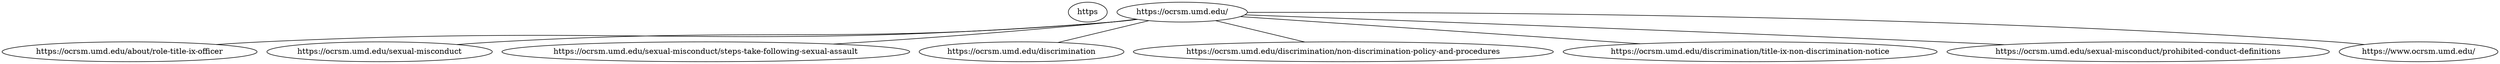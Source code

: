 strict graph  {
https [child_link="['https://ocrsm.umd.edu/about/role-title-ix-officer', 'https://ocrsm.umd.edu/sexual-misconduct', 'https://ocrsm.umd.edu/sexual-misconduct/steps-take-following-sexual-assault', 'https://ocrsm.umd.edu/discrimination', 'https://ocrsm.umd.edu/discrimination/non-discrimination-policy-and-procedures', 'https://ocrsm.umd.edu/discrimination/title-ix-non-discrimination-notice', 'https://ocrsm.umd.edu/sexual-misconduct/prohibited-conduct-definitions', 'https://ocrsm.umd.edu/discrimination/title-ix-non-discrimination-notice', 'https://www.ocrsm.umd.edu/']", data="b'\nHome | Office of Civil Rights & Sexual Misconduct\nSkip to main content\nMain Menu\nAbout\nRole of Title IX Officer\nStaff Directory\nContact Us\nSexual Misconduct\nReporting Obligations for Faculty\nReporting Obligations of Supervisory Staff\nSteps To Take Following A Sexual Assault\nProhibited Conduct Definitions\nFrequently Asked Questions\nForms\nAnnual Reports\nDiscrimination\nNon-Discrimination Policy and Procedures\nTitle IX Non-Discrimination Notice\nDisability & Accessibility Procedures\nPregnant/Parenting Students\nResources\nOn-Campus Confidential Resources\nUniversity Resources\nOff-Campus Confidential Resources\nResources for Specific Populations\nFederal Resources\nTraining & Events\nAvailable Courses\nLive Training Available\nNew Employees\nGraduate Students\nTraining Materials\nUpcoming Events\nCampus Involvement\nFile a Report\nOffice of Civil Rights & Sexual Misconduct\nQuestions? Need help? Contact Us:\nCall 301-405-1142\nHealth-Related Precautions\nThe Office of Civil Rights and Sexual Misconduct (OCRSM) supports the University of Maryland\xe2\x80\x99s commitment to a working and learning environment free from sexual misconduct and discrimination. OCRSM staff continue to practice the suggested health-related precautions. OCRSM staff remain available for scheduled appointments.\nTo speak with an OCRSM staff member\nCall 301-405-1142\xc2\xa0\xc2\xa0\xc2\xa0\xc2\xa0Email titleixcoordinator@umd.edu\nOffice Overview\nThe Office of Civil Rights and Sexual Misconduct (OCRSM) administers the University of Maryland\'s non-discrimination policies and works to foster a learning and working environment free from all forms of discrimination and harassment, including sexual misconduct. OCRSM is sometimes referred to as the Title IX Office.\nOCRSM administers University policies and procedures prohibiting and addressing discrimination and harassment based on race, color, sex, gender identity or expression, sexual orientation, marital status, age, national origin, political affiliation, physical or mental disability, religion, protected veteran status or any other legally protected characteristic.\nContact Us\nTITLE IX NON-DISCRIMINATION NOTICE\nImage Description: Graphic created by the Office of Civil Rights & Sexual Misconduct with a purple background and the title \"Terps for Title IX\" with the caption \"Celebrating the 50th anniversary of Title IX.\"\nQuick Exit\nTitle IX Non-Discrimination Notice\nCall Us at 301-405-1142\nContact Us\nFile a Report Securely\nOffice of Civil Rights & Sexual Misconduct\n4200 Lehigh Rd, University of Maryland, College Park, MD 20742\n301-405-1142\n\xc2\xb7\ntitleIXcoordinator@umd.edu\nVisit our Twitter\nVisit our Facebook\nVisit our Instagram\nVisit our Youtube\nInformation for Visitors\nFAQ\'s\nContact Us\nCareers\nOffice of Civil Rights & Sexual Misconduct\nUMD Police Department\nAccessibility\nPolicies & Procedures\nPublic Records Request\nBack to Top'"];
https [child_link="['https://ocrsm.umd.edu/about/role-title-ix-officer', 'https://ocrsm.umd.edu/sexual-misconduct', 'https://ocrsm.umd.edu/sexual-misconduct/steps-take-following-sexual-assault', 'https://ocrsm.umd.edu/discrimination', 'https://ocrsm.umd.edu/discrimination/non-discrimination-policy-and-procedures', 'https://ocrsm.umd.edu/discrimination/title-ix-non-discrimination-notice', 'https://ocrsm.umd.edu/about/role-title-ix-officer', 'https://ocrsm.umd.edu/discrimination/title-ix-non-discrimination-notice', 'https://www.ocrsm.umd.edu/']", data="b\"\nRole of Title IX Officer | Office of Civil Rights & Sexual Misconduct\nSkip to main content\nMain Menu\nAbout\nRole of Title IX Officer\nStaff Directory\nContact Us\nSexual Misconduct\nReporting Obligations for Faculty\nReporting Obligations of Supervisory Staff\nSteps To Take Following A Sexual Assault\nProhibited Conduct Definitions\nFrequently Asked Questions\nForms\nAnnual Reports\nDiscrimination\nNon-Discrimination Policy and Procedures\nTitle IX Non-Discrimination Notice\nDisability & Accessibility Procedures\nPregnant/Parenting Students\nResources\nOn-Campus Confidential Resources\nUniversity Resources\nOff-Campus Confidential Resources\nResources for Specific Populations\nFederal Resources\nTraining & Events\nAvailable Courses\nLive Training Available\nNew Employees\nGraduate Students\nTraining Materials\nUpcoming Events\nCampus Involvement\nFile a Report\nAbout\nThe Current Page is Role of Title IX Officer\nStaff Directory\nContact Us\nHome\nAbout\nRole of Title IX Officer\nRole of Title IX Officer\nThe Title IX Officer assumes compliance oversight for the listed areas:\nLead\nAssumes leadership and direction of the University compliance efforts and education of the campus community regarding Title IX rights and responsibilities, and University non-discrimination policies, including the processes for reporting for purposes of resolution;\nLeads and monitors the University\xe2\x80\x99s overall implementation of federal and state civil rights compliance;\nMaintains current knowledge of emerging regulatory trends and requirements, federal and state laws, and applicable University policies related to Title IX, and other federal and state civil rights statutes;\nMonitor\nMonitors and implements Title IX compliance, in accordance with statutory and regulatory requirements, federal and state laws, and applicable University policies;\nMonitors and implements compliance with other federal and state civil rights statutes;\nReview\nReviews education/training programs and data/records pertaining to sexual misconduct reports, investigations, and policy violation determinations;\nIncorporates input from community partners to assess effectiveness of campus efforts to prevent sexual misconduct and discrimination;\nRecommends changes, as appropriate, to senior administrators;\nTrain, Develop, and Implement\nDevelops, implements, and coordinates training for the campus community, including but not limited to: students, faculty, and staff; Responsible University Employees (RUE); informal resolution facilitators, investigators, and hearing officers, appellate hearing officers of resolution processes;\nReport and Resolve\nManages the reporting and resolution processes of sexual misconduct allegations, including the Informal Resolution and Investigation/Adjudication processes;\nEnsure prompt, fair, impartial, and free from conflict of interest and bias;\nCollaborate\nCollaborates with campus departments and local community agencies including, but not limited to: University Health Center, Counseling Center, Office of Student Conduct, Department of Fraternity and Sorority Life, Department of Resident Life, University Human Resources, and Office of Faculty Affairs to oversee reports and education of sexual misconduct and discrimination;\nCollaborates with Undergraduate Student, Graduate Student, Staff, and Faculty Ombuds Officers and the University Equity Officers in monitoring emerging cases and assisting complainants; and\nConsults and collaborates with the Office of General Counsel on specific legal issues and current regulatory activities and developments.\nQuick Exit\nTitle IX Non-Discrimination Notice\nCall Us at 301-405-1142\nContact Us\nFile a Report Securely\nOffice of Civil Rights & Sexual Misconduct\n4200 Lehigh Rd, University of Maryland, College Park, MD 20742\n301-405-1142\n\xc2\xb7\ntitleIXcoordinator@umd.edu\nVisit our Twitter\nVisit our Facebook\nVisit our Instagram\nVisit our Youtube\nInformation for Visitors\nFAQ's\nContact Us\nCareers\nOffice of Civil Rights & Sexual Misconduct\nUMD Police Department\nAccessibility\nPolicies & Procedures\nPublic Records Request\nBack to Top\""];
https [child_link="['https://ocrsm.umd.edu/about/role-title-ix-officer', 'https://ocrsm.umd.edu/sexual-misconduct', 'https://ocrsm.umd.edu/sexual-misconduct/steps-take-following-sexual-assault', 'https://ocrsm.umd.edu/discrimination', 'https://ocrsm.umd.edu/discrimination/non-discrimination-policy-and-procedures', 'https://ocrsm.umd.edu/discrimination/title-ix-non-discrimination-notice', 'https://ocrsm.umd.edu/sexual-misconduct', 'https://ocrsm.umd.edu/sexual-misconduct/steps-take-following-sexual-assault', 'https://ocrsm.umd.edu/discrimination', 'https://ocrsm.umd.edu/file-report', 'https://ocrsm.umd.edu/sexual-misconduct/steps-take-following-sexual-assault', 'https://policies.umd.edu/policy/b2b4c087-8d3f-4a09-bb23-03d9562caa92/', 'https://policies.umd.edu/policy/b2b4c087-8d3f-4a09-bb23-03d9562caa92/', 'https://ocrsm.umd.edu/sexual-misconduct/annual-reports/student-sexual-misconduct-reports-2020-21-and-2021-22', 'https://ocrsm.umd.edu/node/93', 'https://ocrsm.umd.edu/sites/default/files/2020-07/OCRSM_Report_2019.pdf', 'https://ocrsm.umd.edu/sites/default/files/2022-04/UNIVERSITY%20OF%20MARYLAND%20STUDENT%20SEXUAL%20MISCONDUCT%20REPORT%202017-2018%20%282%29%20%281%29.pdf', 'https://ocrsm.umd.edu/sites/default/files/2021-05/ocrsm-report-2017.pdf', 'http://ocrsm.umd.edu/sites/default/files/2021-05/ocrsm-report-2016.pdf', 'http://ocrsm.umd.edu/sites/default/files/2021-05/ocrsm-report-2015.pdf', 'https://ocrsm.umd.edu/discrimination/title-ix-non-discrimination-notice', 'https://www.ocrsm.umd.edu/']", data="b\"\nSexual Misconduct | Office of Civil Rights & Sexual Misconduct\nSkip to main content\nMain Menu\nAbout\nRole of Title IX Officer\nStaff Directory\nContact Us\nSexual Misconduct\nReporting Obligations for Faculty\nReporting Obligations of Supervisory Staff\nSteps To Take Following A Sexual Assault\nProhibited Conduct Definitions\nFrequently Asked Questions\nForms\nAnnual Reports\nDiscrimination\nNon-Discrimination Policy and Procedures\nTitle IX Non-Discrimination Notice\nDisability & Accessibility Procedures\nPregnant/Parenting Students\nResources\nOn-Campus Confidential Resources\nUniversity Resources\nOff-Campus Confidential Resources\nResources for Specific Populations\nFederal Resources\nTraining & Events\nAvailable Courses\nLive Training Available\nNew Employees\nGraduate Students\nTraining Materials\nUpcoming Events\nCampus Involvement\nFile a Report\nHome\nAbout\nThe Current Page is Sexual Misconduct\nReporting Obligations for Faculty\nReporting Obligations of Supervisory Staff\nSteps To Take Following A Sexual Assault\nProhibited Conduct Definitions\nFrequently Asked Questions\nForms\nAnnual Reports\nDiscrimination\nPregnant/Parenting Students\nResources\nTraining & Events\nFile a Report\nHome\nSexual Misconduct\nSexual Misconduct\nThe University of Maryland is committed to maintaining a working and learning environment free from sexual harassment and sexual misconduct, including sexual assault, dating and domestic violence/abuse, sexual exploitation, and sexual intimidation (collectively known as \xe2\x80\x9cProhibited Conduct\xe2\x80\x9d). The complete policies and procedures can be found in Section VI of the Policies section on the president's site.\nReport Sexual Misconduct\nSteps to Take Following a Sexual Assault\nPolicy\nUniversity of Maryland Policy and Procedures on Sexual Harassment and Other Sexual Misconduct\nView the policy\nSexual Misconduct Policy Summary\nView the document\nSexual Harassment and Other Sexual Misconduct Process\nView the diagram\nFAQ\xe2\x80\x99S FOR PARENTS AND ADVISORS\nSUPPORTIVE MEASURES GRAPHIC\nResumen de la P\xc3\xb3liza y los Procedimientosn de OCRSM (Espa\xc3\xb1ol)\nReporting Obligations\nReporting Obligations of Supervisory Staff\nAll UMD Employees in Supervisory Roles\nReview Obligations\nReporting Obligations for Faculty\nReporting Obligations for Faculty, Teaching Assistants, and Academic Advisors\nReview Obligations\nProhibited Conduct\nProhibited Conduct can occur between strangers or acquaintances, including people involved in an intimate or sexual relationship. Prohibited Conduct can be committed by any person, regardless of gender identity, and can occur between people of the same or different sex, sexual orientation, or gender expression.\nFor the specific policy definitions of prohibited conduct, refer to University of Maryland Sexual Misconduct Policy & Procedures on the president's site.\nRead More about Prohibited Conduct\xe2\x86\x92\nAnnual Sexual Misconduct Reports\nUMD Student Sexual Misconduct Reports 2020-21 and 2021-22\nUMD Student Sexual Misconduct Report 2019-2020\nUMD Student Sexual Misconduct Report 2018-2019 (pdf)\nUMD Student Sexual Misconduct Report 2017-2018 (pdf)\nUMD Student Sexual Misconduct Report 2016-2017 (pdf)\nUMD Student Sexual Misconduct Report 2015-2016 (pdf)\nUMD Student Sexual Misconduct Report 2014-2015 (pdf)\nQuick Exit\nTitle IX Non-Discrimination Notice\nCall Us at 301-405-1142\nContact Us\nFile a Report Securely\nOffice of Civil Rights & Sexual Misconduct\n4200 Lehigh Rd, University of Maryland, College Park, MD 20742\n301-405-1142\n\xc2\xb7\ntitleIXcoordinator@umd.edu\nVisit our Twitter\nVisit our Facebook\nVisit our Instagram\nVisit our Youtube\nInformation for Visitors\nFAQ's\nContact Us\nCareers\nOffice of Civil Rights & Sexual Misconduct\nUMD Police Department\nAccessibility\nPolicies & Procedures\nPublic Records Request\nBack to Top\""];
https [child_link="['https://ocrsm.umd.edu/about/role-title-ix-officer', 'https://ocrsm.umd.edu/sexual-misconduct', 'https://ocrsm.umd.edu/sexual-misconduct/steps-take-following-sexual-assault', 'https://ocrsm.umd.edu/discrimination', 'https://ocrsm.umd.edu/discrimination/non-discrimination-policy-and-procedures', 'https://ocrsm.umd.edu/discrimination/title-ix-non-discrimination-notice', 'https://ocrsm.umd.edu/sexual-misconduct', 'https://ocrsm.umd.edu/sexual-misconduct/steps-take-following-sexual-assault', 'https://ocrsm.umd.edu/sexual-misconduct', 'https://www.umms.org/capital/health-services/domestic-violence-sexual-assault', 'https://ocrsm.umd.edu/sites/default/files/2021-04/sexual_harrassment_other_sexual_misconduct_process.pdf', 'https://ocrsm.umd.edu/discrimination/title-ix-non-discrimination-notice', 'https://www.ocrsm.umd.edu/']", data="b\"\nSteps To Take Following A Sexual Assault | Office of Civil Rights & Sexual Misconduct\nSkip to main content\nMain Menu\nAbout\nRole of Title IX Officer\nStaff Directory\nContact Us\nSexual Misconduct\nReporting Obligations for Faculty\nReporting Obligations of Supervisory Staff\nSteps To Take Following A Sexual Assault\nProhibited Conduct Definitions\nFrequently Asked Questions\nForms\nAnnual Reports\nDiscrimination\nNon-Discrimination Policy and Procedures\nTitle IX Non-Discrimination Notice\nDisability & Accessibility Procedures\nPregnant/Parenting Students\nResources\nOn-Campus Confidential Resources\nUniversity Resources\nOff-Campus Confidential Resources\nResources for Specific Populations\nFederal Resources\nTraining & Events\nAvailable Courses\nLive Training Available\nNew Employees\nGraduate Students\nTraining Materials\nUpcoming Events\nCampus Involvement\nFile a Report\nSexual Misconduct\nReporting Obligations for Faculty\nReporting Obligations of Supervisory Staff\nThe Current Page is Steps To Take Following A Sexual Assault\nProhibited Conduct Definitions\nFrequently Asked Questions\nForms\nAnnual Reports\nHome\nSexual Misconduct\nSteps To Take Following A Sexual Assault\nSteps To Take Following A Sexual Assault\nGet to a Safe Place and Seek Emotional Support\nTalking with a trusted friend or relative or someone who is professionally trained to deal with sexual assault like a confidential CARE advocate or mental health professional at the University Health Center can help you make decisions about what to do. Whether you decide to go to law enforcement or not, it is important to take care of your own emotional needs. Professional counseling may be beneficial.\nPreserve Evidence\nIf possible, consider taking steps to preserve physical evidence - on the body and at the location of an assault. It is important not to shower or bathe, eat or drink, brush teeth or gargle, change clothes, urinate or defecate, brush or comb hair, or smoke. Clothing worn at the time of an assault should not be washed but placed in a paper bag \xe2\x80\x9cas is\xe2\x80\x9d and brought to the hospital. In order to avoid forgetting important details, write down the facts about the accused and the assault.\nSeek Medical Attention\nIt is important to seek medical attention as soon as possible. \xc2\xa0A medical examination will ensure appropriate medical treatment, including testing for pregnancy or sexually transmitted infections. Persons who experience sexual assault can access a Sexual Assault Forensic Exam (SAFE) within 72 hours of an assault. Each Maryland county has a hospital that provides SAFE exams. A SAFE exam is available at UM Capital Region Medical Center. To find a SAFE provider in other counties call 1-800-656-4653. SAFE exams and attention to medical needs are available without having to reveal a person\xe2\x80\x99s identity to the police.\nThe Domestic Violence and Sexual Assault Center at the University of Maryland Capital Region Medical CenterHelp Hotline: 240-677-2337\xc2\xa0(24-hour\xc2\xa0Hotline) or 24-hours/7 days a week\nDomestic Violence and Sexual Assault\nUniversity of Maryland Police Department (UMPD)\nUMPD will assist Complainants with a police escort to the hospital in notifying other law enforcement authorities in other jurisdictions, as appropriate.\nTo report to UMPD, please call 301-405-3333 or 911.\nCallers may also dial 301-405-3555 or via mobile phone #3333.\nRegardless of where the incident occurred, call 911 in an emergency.\nGet to a Safe Place and Seek Emotional Support\nTalking with a trusted friend or relative or someone who is professionally trained to deal with sexual assault like a confidential CARE advocate or mental health professional at the University Health Center can help you make decisions about what to do. Whether you decide to go to law enforcement or not, it is important to take care of your own emotional needs. Professional counseling may be beneficial.\nPreserve Evidence\nIf possible, consider taking steps to preserve physical evidence - on the body and at the location of an assault. It is important not to shower or bathe, eat or drink, brush teeth or gargle, change clothes, urinate or defecate, brush or comb hair, or smoke. Clothing worn at the time of an assault should not be washed but placed in a paper bag \xe2\x80\x9cas is\xe2\x80\x9d and brought to the hospital. In order to avoid forgetting important details, write down the facts about the accused and the assault.\nSeek Medical Attention\nIt is important to seek medical attention as soon as possible. \xc2\xa0A medical examination will ensure appropriate medical treatment, including testing for pregnancy or sexually transmitted infections. Persons who experience sexual assault can access a Sexual Assault Forensic Exam (SAFE) within 72 hours of an assault. Each Maryland county has a hospital that provides SAFE exams. A SAFE exam is available at UM Capital Region Medical Center. To find a SAFE provider in other counties call 1-800-656-4653. SAFE exams and attention to medical needs are available without having to reveal a person\xe2\x80\x99s identity to the police.\nView the diagram of the Sexual Harassment and Other Sexual Misconduct Process\nQuick Exit\nTitle IX Non-Discrimination Notice\nCall Us at 301-405-1142\nContact Us\nFile a Report Securely\nOffice of Civil Rights & Sexual Misconduct\n4200 Lehigh Rd, University of Maryland, College Park, MD 20742\n301-405-1142\n\xc2\xb7\ntitleIXcoordinator@umd.edu\nVisit our Twitter\nVisit our Facebook\nVisit our Instagram\nVisit our Youtube\nInformation for Visitors\nFAQ's\nContact Us\nCareers\nOffice of Civil Rights & Sexual Misconduct\nUMD Police Department\nAccessibility\nPolicies & Procedures\nPublic Records Request\nBack to Top\""];
https [child_link="['https://ocrsm.umd.edu/about/role-title-ix-officer', 'https://ocrsm.umd.edu/sexual-misconduct', 'https://ocrsm.umd.edu/sexual-misconduct/steps-take-following-sexual-assault', 'https://ocrsm.umd.edu/discrimination', 'https://ocrsm.umd.edu/discrimination/non-discrimination-policy-and-procedures', 'https://ocrsm.umd.edu/discrimination/title-ix-non-discrimination-notice', 'https://ocrsm.umd.edu/sexual-misconduct', 'https://ocrsm.umd.edu/discrimination', 'https://ocrsm.umd.edu/discrimination/non-discrimination-policy-and-procedures', 'https://ocrsm.umd.edu/discrimination/title-ix-non-discrimination-notice', 'https://ocrsm.umd.edu/discrimination/title-ix-non-discrimination-notice', 'https://www.ocrsm.umd.edu/']", data="b\"\nDiscrimination | Office of Civil Rights & Sexual Misconduct\nSkip to main content\nMain Menu\nAbout\nRole of Title IX Officer\nStaff Directory\nContact Us\nSexual Misconduct\nReporting Obligations for Faculty\nReporting Obligations of Supervisory Staff\nSteps To Take Following A Sexual Assault\nProhibited Conduct Definitions\nFrequently Asked Questions\nForms\nAnnual Reports\nDiscrimination\nNon-Discrimination Policy and Procedures\nTitle IX Non-Discrimination Notice\nDisability & Accessibility Procedures\nPregnant/Parenting Students\nResources\nOn-Campus Confidential Resources\nUniversity Resources\nOff-Campus Confidential Resources\nResources for Specific Populations\nFederal Resources\nTraining & Events\nAvailable Courses\nLive Training Available\nNew Employees\nGraduate Students\nTraining Materials\nUpcoming Events\nCampus Involvement\nFile a Report\nHome\nAbout\nSexual Misconduct\nThe Current Page is Discrimination\nNon-Discrimination Policy and Procedures\nTitle IX Non-Discrimination Notice\nDisability & Accessibility Procedures\nPregnant/Parenting Students\nResources\nTraining & Events\nFile a Report\nHome\nDiscrimination\nDiscrimination\nThe University of Maryland is committed to creating and maintaining an educational, working and living enviroment that is free from discrimination and harassment.\nNon-Discrimination Policy and Procedures\nView summary of key provisions\nTitle IX Non-Discrimination Notice\nView summary of key provisions\nDisability & Accessibility Procedures\nView summary of key provisions\nQuick Exit\nTitle IX Non-Discrimination Notice\nCall Us at 301-405-1142\nContact Us\nFile a Report Securely\nOffice of Civil Rights & Sexual Misconduct\n4200 Lehigh Rd, University of Maryland, College Park, MD 20742\n301-405-1142\n\xc2\xb7\ntitleIXcoordinator@umd.edu\nVisit our Twitter\nVisit our Facebook\nVisit our Instagram\nVisit our Youtube\nInformation for Visitors\nFAQ's\nContact Us\nCareers\nOffice of Civil Rights & Sexual Misconduct\nUMD Police Department\nAccessibility\nPolicies & Procedures\nPublic Records Request\nBack to Top\""];
https [child_link="['https://ocrsm.umd.edu/about/role-title-ix-officer', 'https://ocrsm.umd.edu/sexual-misconduct', 'https://ocrsm.umd.edu/sexual-misconduct/steps-take-following-sexual-assault', 'https://ocrsm.umd.edu/discrimination', 'https://ocrsm.umd.edu/discrimination/non-discrimination-policy-and-procedures', 'https://ocrsm.umd.edu/discrimination/title-ix-non-discrimination-notice', 'https://ocrsm.umd.edu/discrimination', 'https://ocrsm.umd.edu/discrimination/non-discrimination-policy-and-procedures', 'https://ocrsm.umd.edu/discrimination/title-ix-non-discrimination-notice', 'https://ocrsm.umd.edu/discrimination', 'https://president.umd.edu/sites/president.umd.edu/files/files/documents/policies/VI-100B.pdf', 'https://ocrsm.umd.edu/discrimination/title-ix-non-discrimination-notice', 'https://www.ocrsm.umd.edu/']", data="b\"\nNon-Discrimination Policy and Procedures | Office of Civil Rights & Sexual Misconduct\nSkip to main content\nMain Menu\nAbout\nRole of Title IX Officer\nStaff Directory\nContact Us\nSexual Misconduct\nReporting Obligations for Faculty\nReporting Obligations of Supervisory Staff\nSteps To Take Following A Sexual Assault\nProhibited Conduct Definitions\nFrequently Asked Questions\nForms\nAnnual Reports\nDiscrimination\nNon-Discrimination Policy and Procedures\nTitle IX Non-Discrimination Notice\nDisability & Accessibility Procedures\nPregnant/Parenting Students\nResources\nOn-Campus Confidential Resources\nUniversity Resources\nOff-Campus Confidential Resources\nResources for Specific Populations\nFederal Resources\nTraining & Events\nAvailable Courses\nLive Training Available\nNew Employees\nGraduate Students\nTraining Materials\nUpcoming Events\nCampus Involvement\nFile a Report\nDiscrimination\nThe Current Page is Non-Discrimination Policy and Procedures\nTitle IX Non-Discrimination Notice\nDisability & Accessibility Procedures\nHome\nDiscrimination\nNon-Discrimination Policy and Procedures\nNon-Discrimination Policy and Procedures\nSummary of Key Provisions\nThis Policy prohibits discrimination on the basis of \xe2\x80\x9cprotected classes.\xe2\x80\x9d Retaliation against any individual who files a complaint or participates in an investigation under this Policy is strictly prohibited. University programs, activities and facilities are available to all without regard to specific \xe2\x80\x9cprotected classes\xe2\x80\x9d which include: race, color, sex, gender identity or expression, sexual orientation, marital status, age, national origin, political affiliation, physical or mental disability, religion, protected veteran status, genetic information, or any other legally protected class.\nThe Full policy is available on the President's site (pdf)\nDiscrimination\nHarassment\nRetaliation\nDiscrimination is unequal treatment based on a legally protected status that is serious enough to unreasonably interfere with or limit an individual\xe2\x80\x99s ability to participate in or benefit from a University program or activity, or that otherwise negatively affects a term or condition of the individual\xe2\x80\x99s employment or education.\nHarassment is discrimination in the form of unwelcome conduct based on a person\xe2\x80\x99s protected status that negatively affects the particular individual and also would negatively affect a reasonable person under the same circumstances. Harassment in violation of this Policy depends on the totality of the circumstances, including the nature, frequency and duration of the conduct, the location and context in which it occurs, and the status of the individuals involved. Harassment can be verbal, physical, written, graphic, electronic or otherwise displayed or communicated.\nRetaliation is action(s) taken against an individual because they reported discrimination, filed a complaint of discrimination, or participated in an investigation or proceeding concerning a discrimination complaint.\nWho Does This Policy Apply To?\nThis policy applies to students, faculty, staff, visitors, trainees, volunteers, applicants, vendors and contractors.\nIs There A Time Limit To Make A Complaint?\nYes. Complaints should be made within 90 business days of the incident.\nCan I Make The Same Complaint Under another University Policy?\nNo. Generally, a complaint about a specific incident cannot also be addressed under more than one University Policy. Complainants must choose which policy they want to file a complaint under, i.e. Staff Grievance Policy, Student Arbitrary and Capricious Grading Policy, etc.\nWhere Do I Report Discrimination or Harassment?\nIndividuals who believe they may have experienced violations of this Policy are encouraged to promptly file a complaint with the Office of Civil Rights and Sexual Misconduct (OCRSM) within 90 days here.\nDSIRCIMINATION REPORT FORM\nCall 301-405-1142\nWhere Do I Report Hate Bias Incidents?\nFor more information about hate/bias incident support services\xc2\xa0please visit diversity.umd.edu.\nReport a Hate/Bias Incident\nQuick Exit\nTitle IX Non-Discrimination Notice\nCall Us at 301-405-1142\nContact Us\nFile a Report Securely\nOffice of Civil Rights & Sexual Misconduct\n4200 Lehigh Rd, University of Maryland, College Park, MD 20742\n301-405-1142\n\xc2\xb7\ntitleIXcoordinator@umd.edu\nVisit our Twitter\nVisit our Facebook\nVisit our Instagram\nVisit our Youtube\nInformation for Visitors\nFAQ's\nContact Us\nCareers\nOffice of Civil Rights & Sexual Misconduct\nUMD Police Department\nAccessibility\nPolicies & Procedures\nPublic Records Request\nBack to Top\""];
https [child_link="['https://ocrsm.umd.edu/about/role-title-ix-officer', 'https://ocrsm.umd.edu/sexual-misconduct', 'https://ocrsm.umd.edu/sexual-misconduct/steps-take-following-sexual-assault', 'https://ocrsm.umd.edu/discrimination', 'https://ocrsm.umd.edu/discrimination/non-discrimination-policy-and-procedures', 'https://ocrsm.umd.edu/discrimination/title-ix-non-discrimination-notice', 'https://ocrsm.umd.edu/discrimination', 'https://ocrsm.umd.edu/discrimination/non-discrimination-policy-and-procedures', 'https://ocrsm.umd.edu/discrimination/title-ix-non-discrimination-notice', 'https://ocrsm.umd.edu/discrimination', 'https://acrobat.adobe.com/link/track?uri=urn%3Aaaid%3Ascds%3AUS%3A8314638f-ee0d-44e8-bec0-0c1197814350', 'https://ocrsm.umd.edu/discrimination/title-ix-non-discrimination-notice', 'https://www.ocrsm.umd.edu/']", data="b\"\nTitle IX Non-Discrimination Notice | Office of Civil Rights & Sexual Misconduct\nSkip to main content\nMain Menu\nAbout\nRole of Title IX Officer\nStaff Directory\nContact Us\nSexual Misconduct\nReporting Obligations for Faculty\nReporting Obligations of Supervisory Staff\nSteps To Take Following A Sexual Assault\nProhibited Conduct Definitions\nFrequently Asked Questions\nForms\nAnnual Reports\nDiscrimination\nNon-Discrimination Policy and Procedures\nTitle IX Non-Discrimination Notice\nDisability & Accessibility Procedures\nPregnant/Parenting Students\nResources\nOn-Campus Confidential Resources\nUniversity Resources\nOff-Campus Confidential Resources\nResources for Specific Populations\nFederal Resources\nTraining & Events\nAvailable Courses\nLive Training Available\nNew Employees\nGraduate Students\nTraining Materials\nUpcoming Events\nCampus Involvement\nFile a Report\nDiscrimination\nNon-Discrimination Policy and Procedures\nThe Current Page is Title IX Non-Discrimination Notice\nDisability & Accessibility Procedures\nHome\nDiscrimination\nTitle IX Non-Discrimination Notice\nTitle IX Non-Discrimination Notice\nThe University of Maryland (UMD) does not discriminate on the basis of sex, gender identity or expression, sexual orientation, race, color religion, national origin, ethnicity, physical or mental disability, protected veteran status, age, genetic information or any other characteristic protected by law in its programs and activities. Specifically, Title IX prohibits discrimination on the basis of sex in UMD programs and activities, including with respect to admission and employment.\nTitle IX Notice of Non-Discrimination (pdf)\nThe following office has been designated to handle or coordinate inquiries regarding UMD's non-discrimination policies and Title IX:\nFor Sexual Misconduct, Title IX and Non-Discrimination Policy inquiries:\nDirector and Title IX Coordinator, Angela Nastase, JD\nOffice of Civil Rights & Sexual Misconduct\n3101 Susquehanna Hall4200 Lehigh Road\nCollege Park, MD 20742\nEmail: titleixcoordinator@umd.edu\nEmail:anastase@umd.edu\nCall: 301-405-1142\nFor information on non-discrimination, including Title IX inquiries, you may also contact:\nThe Office for Civil Rights, Philadelphia Office\nU.S. Department of Education\nThe Wanamaker Building, Suite 515100 Penn Square East\nPhiladelphia, PA 19107\nEmail: OCR.Philadelphia@ed.gov\nCall: 215-656-8541\nFax: 215-656-8605\nQuick Exit\nTitle IX Non-Discrimination Notice\nCall Us at 301-405-1142\nContact Us\nFile a Report Securely\nOffice of Civil Rights & Sexual Misconduct\n4200 Lehigh Rd, University of Maryland, College Park, MD 20742\n301-405-1142\n\xc2\xb7\ntitleIXcoordinator@umd.edu\nVisit our Twitter\nVisit our Facebook\nVisit our Instagram\nVisit our Youtube\nInformation for Visitors\nFAQ's\nContact Us\nCareers\nOffice of Civil Rights & Sexual Misconduct\nUMD Police Department\nAccessibility\nPolicies & Procedures\nPublic Records Request\nBack to Top\""];
https [child_link="['https://ocrsm.umd.edu/about/role-title-ix-officer', 'https://ocrsm.umd.edu/sexual-misconduct', 'https://ocrsm.umd.edu/sexual-misconduct/steps-take-following-sexual-assault', 'https://ocrsm.umd.edu/discrimination', 'https://ocrsm.umd.edu/discrimination/non-discrimination-policy-and-procedures', 'https://ocrsm.umd.edu/discrimination/title-ix-non-discrimination-notice', 'https://ocrsm.umd.edu/sexual-misconduct', 'https://ocrsm.umd.edu/sexual-misconduct/steps-take-following-sexual-assault', 'https://ocrsm.umd.edu/sexual-misconduct', 'https://policies.umd.edu/policy/b2b4c087-8d3f-4a09-bb23-03d9562caa92/', 'https://ocrsm.umd.edu/sexual-misconduct/prohibited-conduct-definitions#harassment', 'https://ocrsm.umd.edu/discrimination/title-ix-non-discrimination-notice', 'https://www.ocrsm.umd.edu/']", data="b\"\nProhibited Conduct Definitions | Office of Civil Rights & Sexual Misconduct\nSkip to main content\nMain Menu\nAbout\nRole of Title IX Officer\nStaff Directory\nContact Us\nSexual Misconduct\nReporting Obligations for Faculty\nReporting Obligations of Supervisory Staff\nSteps To Take Following A Sexual Assault\nProhibited Conduct Definitions\nFrequently Asked Questions\nForms\nAnnual Reports\nDiscrimination\nNon-Discrimination Policy and Procedures\nTitle IX Non-Discrimination Notice\nDisability & Accessibility Procedures\nPregnant/Parenting Students\nResources\nOn-Campus Confidential Resources\nUniversity Resources\nOff-Campus Confidential Resources\nResources for Specific Populations\nFederal Resources\nTraining & Events\nAvailable Courses\nLive Training Available\nNew Employees\nGraduate Students\nTraining Materials\nUpcoming Events\nCampus Involvement\nFile a Report\nSexual Misconduct\nReporting Obligations for Faculty\nReporting Obligations of Supervisory Staff\nSteps To Take Following A Sexual Assault\nThe Current Page is Prohibited Conduct Definitions\nFrequently Asked Questions\nForms\nAnnual Reports\nHome\nSexual Misconduct\nProhibited Conduct Definitions\nProhibited Conduct Definitions\nThis Policy prohibits Sexual Harassment, Other Sexual Misconduct, and Retaliation as set forth below. Prohibited Conduct can occur between strangers or acquaintances, including people involved in an intimate or sexual relationship. Prohibited Conduct can be committed by any person, regardless of gender identity, and can occur between people of the same or different sex, sexual orientation, or gender expression. For more information, view University of Maryland Policy and Procedures on Sexual Harassment and Other Sexual Misconduct.\nSexual Harassment Definitions / Other Sexual Misconduct Definitions / Retaliation Definition\nA.\xc2\xa0Sexual Harassment means conduct on the basis of sex that satisfies one or more of the following:\n1.\xc2\xa0\xc2\xa0\xc2\xa0\xc2\xa0\xc2\xa0 Quid Pro Quo: An employee of the University conditioning the provision of an aid, benefit, or service of the University on an individual\xe2\x80\x99s participation in unwelcome sexual conduct.\n2.\xc2\xa0\xc2\xa0\xc2\xa0\xc2\xa0\xc2\xa0 Hostile Environment: Unwelcome conduct determined by a reasonable person to be so severe, pervasive, and objectively offensive that it effectively denies a person equal access to the University\xe2\x80\x99s Education Program or Activity.\n3.\xc2\xa0\xc2\xa0\xc2\xa0\xc2\xa0\xc2\xa0 Sexual Assault: An offense classified as a sex offense under the uniform crime reporting system of the Federal Bureau of Investigation. Sex offenses are any sexual acts directed against another person, without the Consent of the victim, including instances where the victim is incapable of giving Consent (Non-Consensual Sexual Penetration or Fondling); also, unlawful sexual intercourse (Incest or Statutory Rape).\na.\xc2\xa0\xc2\xa0\xc2\xa0\xc2\xa0\xc2\xa0\xc2\xa0 Non-Consensual Sexual Penetration: Penetration, no matter how slight, of the genital or anal opening of the body of another person with any body part or object, or oral penetration by a sex organ of another person, without the Consent of the victim, including instances where the victim is incapable of giving Consent because of their age or because of their temporary or permanent mental or physical incapacity.[1]\nb.\xc2\xa0\xc2\xa0 Fondling: The touching of the private body parts of another person for the purpose of sexual gratification without the Consent of the victim, including instances where the victim is incapable of giving Consent because of their age or because of their temporary or permanent mental or physical incapacity.\nc.\xc2\xa0\xc2\xa0 Incest: Nonforcible sexual intercourse between persons who are related to each other within the degrees wherein marriage is prohibited by law.\nd.\xc2\xa0\xc2\xa0 Statutory Rape: Nonforcible sexual intercourse with a person who is under the statutory age of consent.[2]\n4.\xc2\xa0\xc2\xa0\xc2\xa0\xc2\xa0\xc2\xa0 Dating Violence: Violence committed by a person who is or has been in a social relationship of a romantic or intimate nature with the Complainant. The existence of such a relationship shall be determined based on a consideration of the following factors:\na.\xc2\xa0\xc2\xa0\xc2\xa0\xc2\xa0\xc2\xa0\xc2\xa0 The length of the relationship;\nb.\xc2\xa0\xc2\xa0\xc2\xa0\xc2\xa0\xc2\xa0 The type of relationship; and\nc.\xc2\xa0\xc2\xa0\xc2\xa0\xc2\xa0\xc2\xa0\xc2\xa0 The frequency of interaction between the persons involved in the relationship.\n5.\xc2\xa0\xc2\xa0\xc2\xa0\xc2\xa0\xc2\xa0 Domestic Violence: Felony or misdemeanor crimes of violence committed by a current or former spouse or intimate partner of the Complainant, by a person with whom the Complainant shares a child in common, by a person who is cohabitating with or has cohabitated with the Complainant as a spouse or intimate partner, by a person similarly situated to a spouse of the Complainant under the domestic or family violence laws of Maryland, or by any other person against an adult or youth Complainant protected from that person\xe2\x80\x99s acts under the domestic or family violence laws of Maryland.\n6.\xc2\xa0\xc2\xa0\xc2\xa0\xc2\xa0\xc2\xa0 Stalking: Engaging in a course of conduct directed at a specific person that would cause a reasonable person to:\na.\xc2\xa0\xc2\xa0\xc2\xa0\xc2\xa0\xc2\xa0\xc2\xa0 Fear for their own safety or the safety of others; or\nb.\xc2\xa0\xc2\xa0\xc2\xa0\xc2\xa0\xc2\xa0 Suffer substantial emotional distress.\nB.\xc2\xa0\xc2\xa0\xc2\xa0 Other Sexual Misconduct means the following conduct:\n1.\xc2\xa0\xc2\xa0\xc2\xa0\xc2\xa0\xc2\xa0 Sexual Harassment that occurred against a person outside of the United States or not within an Education Program or Activity, or otherwise does not fall under Title IX.\n2.\xc2\xa0\xc2\xa0\xc2\xa0\xc2\xa0\xc2\xa0 Sexual Coercion: The use of unreasonable pressure in an effort to compel another individual to initiate or continue sexual activity against the individual\xe2\x80\x99s will. A person\xe2\x80\x99s words or conduct are sufficient to constitute Sexual Coercion if they wrongfully impair another individual\xe2\x80\x99s freedom of will and ability to choose whether or not to engage in sexual activity. Sexual Coercion includes but is not limited to intimidation, manipulation, express or implied threats of emotional or physical harm, and/or blackmail. Examples of Sexual Coercion include but are not limited to causing the deliberate Incapacitation of another person; conditioning an academic benefit or employment advantage on submission to the sexual contact; threatening to harm oneself if the other party does not engage in sexual contact; or threatening to disclose an individual\xe2\x80\x99s sexual orientation, gender identity, gender expression, or other personal sensitive information if the other party does not engage in the sexual contact.\n3.\xc2\xa0\xc2\xa0\xc2\xa0\xc2\xa0\xc2\xa0 Sexual Exploitation: Taking non-consensual or abusive sexual advantage of another person for one\xe2\x80\x99s own advantage or benefit or for the advantage or benefit of anyone other than the person being exploited.\n4.\xc2\xa0\xc2\xa0\xc2\xa0\xc2\xa0\xc2\xa0 Sexual Intimidation: Threatening behavior of a sexual nature directed at another person, such as threatening to sexually assault another person or engaging in indecent exposure.\n5.\xc2\xa0\xc2\xa0\xc2\xa0\xc2\xa0\xc2\xa0 Attempted Sexual Assault: An attempt to commit Sexual Assault.\n6.\xc2\xa0\xc2\xa0\xc2\xa0\xc2\xa0\xc2\xa0 Other Sex-Based Offenses: Unwelcome sexual advances, unwelcome requests for sexual favors, or other behavior of a sexual or gender-based nature where:\na.\xc2\xa0\xc2\xa0\xc2\xa0\xc2\xa0\xc2\xa0\xc2\xa0 Submission to such conduct is made either explicitly or implicitly a term or condition of an individual\xe2\x80\x99s employment, evaluation of academic work, or participation in a University-sponsored educational program or activity;\nb.\xc2\xa0\xc2\xa0\xc2\xa0\xc2\xa0\xc2\xa0 Submission to or rejection of such conduct by an individual is used as the basis for an academic, employment, or activity or program participation decision affecting that individual; or\nc.\xc2\xa0\xc2\xa0\xc2\xa0\xc2\xa0\xc2\xa0\xc2\xa0 Such conduct has the effect of unreasonably interfering with an individual\xe2\x80\x99s academic or work performance, i.e., it is sufficiently severe or pervasive to create an intimidating, hostile, humiliating, demeaning, or sexually offensive working, academic, residential, or social environment.\nC.\xc2\xa0\xc2\xa0\xc2\xa0\xc2\xa0 Retaliation means intimidating, threatening, coercing, or discriminating against, or otherwise taking an adverse action against an individual for the purpose of interfering with any right or privilege secured by law or University policy relating to Prohibited Conduct, or because an individual has made a report, filed a complaint, testified, assisted, participated or refused to participate in any manner in an investigation, proceeding, or hearing related to Prohibited Conduct. Adverse actions include but are not limited to impeding an individual\xe2\x80\x99s academic advancement; terminating, refusing to hire, or refusing to promote an individual; or transferring or assigning an individual to a lesser position in terms of wages, hours, job classification, or job security. Retaliation includes retaliatory harassment. Adverse actions, including charges against an individual for violations of other University policies that do not involve sex discrimination or Prohibited Conduct, but arise out of the same facts or circumstances as a report or complaint of sex discrimination, or a report or complaint of Prohibited Conduct, for the purpose of interfering with any right or privilege secured by law, constitutes Retaliation. However, charging an individual with a violation of other University policies for making a materially false statement in bad faith in the course of a proceeding does not constitute Retaliation, provided that a determination regarding responsibility, alone, is not sufficient to conclude that any Party made a materially false statement in bad faith. The exercise of rights protected under the First Amendment does not constitute Retaliation. The University will keep confidential, to the extent permitted by the Family Educational Rights and Privacy Act (FERPA), the identity of any individual who has made a report of Prohibited Conduct.\n[1] This definition encompasses the FBI uniform crime reporting system offenses required by Title IX.\n[2] The statutory age of consent in Maryland is 16. See Md. Code Ann., Crim. Law \xc2\xa7\xc2\xa7 3-301 to -307.\nQuick Exit\nTitle IX Non-Discrimination Notice\nCall Us at 301-405-1142\nContact Us\nFile a Report Securely\nOffice of Civil Rights & Sexual Misconduct\n4200 Lehigh Rd, University of Maryland, College Park, MD 20742\n301-405-1142\n\xc2\xb7\ntitleIXcoordinator@umd.edu\nVisit our Twitter\nVisit our Facebook\nVisit our Instagram\nVisit our Youtube\nInformation for Visitors\nFAQ's\nContact Us\nCareers\nOffice of Civil Rights & Sexual Misconduct\nUMD Police Department\nAccessibility\nPolicies & Procedures\nPublic Records Request\nBack to Top\""];
https [child_link="['https://www.ocrsm.umd.edu/about/role-title-ix-officer', 'https://www.ocrsm.umd.edu/sexual-misconduct', 'https://www.ocrsm.umd.edu/sexual-misconduct/steps-take-following-sexual-assault', 'https://www.ocrsm.umd.edu/discrimination', 'https://www.ocrsm.umd.edu/discrimination/non-discrimination-policy-and-procedures', 'https://www.ocrsm.umd.edu/discrimination/title-ix-non-discrimination-notice', 'https://www.ocrsm.umd.edu/sexual-misconduct/prohibited-conduct-definitions', 'https://www.ocrsm.umd.edu/discrimination/title-ix-non-discrimination-notice', 'https://www.ocrsm.umd.edu/']", data="b'\nHome | Office of Civil Rights & Sexual Misconduct\nSkip to main content\nMain Menu\nAbout\nRole of Title IX Officer\nStaff Directory\nContact Us\nSexual Misconduct\nReporting Obligations for Faculty\nReporting Obligations of Supervisory Staff\nSteps To Take Following A Sexual Assault\nProhibited Conduct Definitions\nFrequently Asked Questions\nForms\nAnnual Reports\nDiscrimination\nNon-Discrimination Policy and Procedures\nTitle IX Non-Discrimination Notice\nDisability & Accessibility Procedures\nPregnant/Parenting Students\nResources\nOn-Campus Confidential Resources\nUniversity Resources\nOff-Campus Confidential Resources\nResources for Specific Populations\nFederal Resources\nTraining & Events\nAvailable Courses\nLive Training Available\nNew Employees\nGraduate Students\nTraining Materials\nUpcoming Events\nCampus Involvement\nFile a Report\nOffice of Civil Rights & Sexual Misconduct\nQuestions? Need help? Contact Us:\nCall 301-405-1142\nHealth-Related Precautions\nThe Office of Civil Rights and Sexual Misconduct (OCRSM) supports the University of Maryland\xe2\x80\x99s commitment to a working and learning environment free from sexual misconduct and discrimination. OCRSM staff continue to practice the suggested health-related precautions. OCRSM staff remain available for scheduled appointments.\nTo speak with an OCRSM staff member\nCall 301-405-1142\xc2\xa0\xc2\xa0\xc2\xa0\xc2\xa0Email titleixcoordinator@umd.edu\nOffice Overview\nThe Office of Civil Rights and Sexual Misconduct (OCRSM) administers the University of Maryland\'s non-discrimination policies and works to foster a learning and working environment free from all forms of discrimination and harassment, including sexual misconduct. OCRSM is sometimes referred to as the Title IX Office.\nOCRSM administers University policies and procedures prohibiting and addressing discrimination and harassment based on race, color, sex, gender identity or expression, sexual orientation, marital status, age, national origin, political affiliation, physical or mental disability, religion, protected veteran status or any other legally protected characteristic.\nContact Us\nTITLE IX NON-DISCRIMINATION NOTICE\nImage Description: Graphic created by the Office of Civil Rights & Sexual Misconduct with a purple background and the title \"Terps for Title IX\" with the caption \"Celebrating the 50th anniversary of Title IX.\"\nQuick Exit\nTitle IX Non-Discrimination Notice\nCall Us at 301-405-1142\nContact Us\nFile a Report Securely\nOffice of Civil Rights & Sexual Misconduct\n4200 Lehigh Rd, University of Maryland, College Park, MD 20742\n301-405-1142\n\xc2\xb7\ntitleIXcoordinator@umd.edu\nVisit our Twitter\nVisit our Facebook\nVisit our Instagram\nVisit our Youtube\nInformation for Visitors\nFAQ\'s\nContact Us\nCareers\nOffice of Civil Rights & Sexual Misconduct\nUMD Police Department\nAccessibility\nPolicies & Procedures\nPublic Records Request\nBack to Top'"];
"https://ocrsm.umd.edu/" -- "https://ocrsm.umd.edu/about/role-title-ix-officer";
"https://ocrsm.umd.edu/" -- "https://ocrsm.umd.edu/sexual-misconduct";
"https://ocrsm.umd.edu/" -- "https://ocrsm.umd.edu/sexual-misconduct/steps-take-following-sexual-assault";
"https://ocrsm.umd.edu/" -- "https://ocrsm.umd.edu/discrimination";
"https://ocrsm.umd.edu/" -- "https://ocrsm.umd.edu/discrimination/non-discrimination-policy-and-procedures";
"https://ocrsm.umd.edu/" -- "https://ocrsm.umd.edu/discrimination/title-ix-non-discrimination-notice";
"https://ocrsm.umd.edu/" -- "https://ocrsm.umd.edu/sexual-misconduct/prohibited-conduct-definitions";
"https://ocrsm.umd.edu/" -- "https://www.ocrsm.umd.edu/";
}
